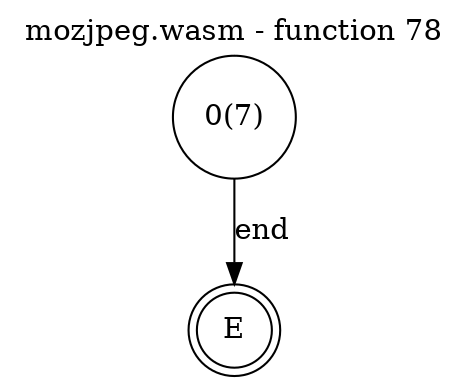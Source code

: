 digraph finite_state_machine {
    label = "mozjpeg.wasm - function 78"
    labelloc =  t
    labelfontsize = 16
    labelfontcolor = black
    labelfontname = "Helvetica"
    node [shape = doublecircle]; E ;
node [shape=circle, fontcolor=black, style="", label="0(7)"]0
node [shape=circle, fontcolor=black, style="", label="E"]E
    0 -> E[label="end"];
}
